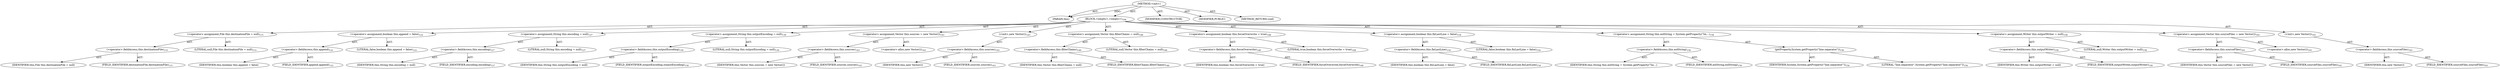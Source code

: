 digraph "&lt;init&gt;" {  
"111669149733" [label = <(METHOD,&lt;init&gt;)> ]
"115964117059" [label = <(PARAM,this)> ]
"25769803932" [label = <(BLOCK,&lt;empty&gt;,&lt;empty&gt;)<SUB>104</SUB>> ]
"30064771744" [label = <(&lt;operator&gt;.assignment,File this.destinationFile = null)<SUB>115</SUB>> ]
"30064771745" [label = <(&lt;operator&gt;.fieldAccess,this.destinationFile)<SUB>115</SUB>> ]
"68719477218" [label = <(IDENTIFIER,this,File this.destinationFile = null)> ]
"55834575052" [label = <(FIELD_IDENTIFIER,destinationFile,destinationFile)<SUB>115</SUB>> ]
"90194313347" [label = <(LITERAL,null,File this.destinationFile = null)<SUB>115</SUB>> ]
"30064771746" [label = <(&lt;operator&gt;.assignment,boolean this.append = false)<SUB>122</SUB>> ]
"30064771747" [label = <(&lt;operator&gt;.fieldAccess,this.append)<SUB>122</SUB>> ]
"68719477219" [label = <(IDENTIFIER,this,boolean this.append = false)> ]
"55834575053" [label = <(FIELD_IDENTIFIER,append,append)<SUB>122</SUB>> ]
"90194313348" [label = <(LITERAL,false,boolean this.append = false)<SUB>122</SUB>> ]
"30064771748" [label = <(&lt;operator&gt;.assignment,String this.encoding = null)<SUB>127</SUB>> ]
"30064771749" [label = <(&lt;operator&gt;.fieldAccess,this.encoding)<SUB>127</SUB>> ]
"68719477220" [label = <(IDENTIFIER,this,String this.encoding = null)> ]
"55834575054" [label = <(FIELD_IDENTIFIER,encoding,encoding)<SUB>127</SUB>> ]
"90194313349" [label = <(LITERAL,null,String this.encoding = null)<SUB>127</SUB>> ]
"30064771750" [label = <(&lt;operator&gt;.assignment,String this.outputEncoding = null)<SUB>130</SUB>> ]
"30064771751" [label = <(&lt;operator&gt;.fieldAccess,this.outputEncoding)<SUB>130</SUB>> ]
"68719477221" [label = <(IDENTIFIER,this,String this.outputEncoding = null)> ]
"55834575055" [label = <(FIELD_IDENTIFIER,outputEncoding,outputEncoding)<SUB>130</SUB>> ]
"90194313350" [label = <(LITERAL,null,String this.outputEncoding = null)<SUB>130</SUB>> ]
"30064771752" [label = <(&lt;operator&gt;.assignment,Vector this.sources = new Vector())<SUB>143</SUB>> ]
"30064771753" [label = <(&lt;operator&gt;.fieldAccess,this.sources)<SUB>143</SUB>> ]
"68719477222" [label = <(IDENTIFIER,this,Vector this.sources = new Vector())> ]
"55834575056" [label = <(FIELD_IDENTIFIER,sources,sources)<SUB>143</SUB>> ]
"30064771754" [label = <(&lt;operator&gt;.alloc,new Vector())<SUB>143</SUB>> ]
"30064771755" [label = <(&lt;init&gt;,new Vector())<SUB>143</SUB>> ]
"30064771756" [label = <(&lt;operator&gt;.fieldAccess,this.sources)<SUB>143</SUB>> ]
"68719477223" [label = <(IDENTIFIER,this,new Vector())> ]
"55834575057" [label = <(FIELD_IDENTIFIER,sources,sources)<SUB>143</SUB>> ]
"30064771757" [label = <(&lt;operator&gt;.assignment,Vector this.filterChains = null)<SUB>146</SUB>> ]
"30064771758" [label = <(&lt;operator&gt;.fieldAccess,this.filterChains)<SUB>146</SUB>> ]
"68719477224" [label = <(IDENTIFIER,this,Vector this.filterChains = null)> ]
"55834575058" [label = <(FIELD_IDENTIFIER,filterChains,filterChains)<SUB>146</SUB>> ]
"90194313351" [label = <(LITERAL,null,Vector this.filterChains = null)<SUB>146</SUB>> ]
"30064771759" [label = <(&lt;operator&gt;.assignment,boolean this.forceOverwrite = true)<SUB>148</SUB>> ]
"30064771760" [label = <(&lt;operator&gt;.fieldAccess,this.forceOverwrite)<SUB>148</SUB>> ]
"68719477225" [label = <(IDENTIFIER,this,boolean this.forceOverwrite = true)> ]
"55834575059" [label = <(FIELD_IDENTIFIER,forceOverwrite,forceOverwrite)<SUB>148</SUB>> ]
"90194313352" [label = <(LITERAL,true,boolean this.forceOverwrite = true)<SUB>148</SUB>> ]
"30064771761" [label = <(&lt;operator&gt;.assignment,boolean this.fixLastLine = false)<SUB>154</SUB>> ]
"30064771762" [label = <(&lt;operator&gt;.fieldAccess,this.fixLastLine)<SUB>154</SUB>> ]
"68719477226" [label = <(IDENTIFIER,this,boolean this.fixLastLine = false)> ]
"55834575060" [label = <(FIELD_IDENTIFIER,fixLastLine,fixLastLine)<SUB>154</SUB>> ]
"90194313353" [label = <(LITERAL,false,boolean this.fixLastLine = false)<SUB>154</SUB>> ]
"30064771763" [label = <(&lt;operator&gt;.assignment,String this.eolString = System.getProperty(&quot;lin...)<SUB>156</SUB>> ]
"30064771764" [label = <(&lt;operator&gt;.fieldAccess,this.eolString)<SUB>156</SUB>> ]
"68719477227" [label = <(IDENTIFIER,this,String this.eolString = System.getProperty(&quot;lin...)> ]
"55834575061" [label = <(FIELD_IDENTIFIER,eolString,eolString)<SUB>156</SUB>> ]
"30064771765" [label = <(getProperty,System.getProperty(&quot;line.separator&quot;))<SUB>156</SUB>> ]
"68719477228" [label = <(IDENTIFIER,System,System.getProperty(&quot;line.separator&quot;))<SUB>156</SUB>> ]
"90194313354" [label = <(LITERAL,&quot;line.separator&quot;,System.getProperty(&quot;line.separator&quot;))<SUB>156</SUB>> ]
"30064771766" [label = <(&lt;operator&gt;.assignment,Writer this.outputWriter = null)<SUB>158</SUB>> ]
"30064771767" [label = <(&lt;operator&gt;.fieldAccess,this.outputWriter)<SUB>158</SUB>> ]
"68719477229" [label = <(IDENTIFIER,this,Writer this.outputWriter = null)> ]
"55834575062" [label = <(FIELD_IDENTIFIER,outputWriter,outputWriter)<SUB>158</SUB>> ]
"90194313355" [label = <(LITERAL,null,Writer this.outputWriter = null)<SUB>158</SUB>> ]
"30064771768" [label = <(&lt;operator&gt;.assignment,Vector this.sourceFiles = new Vector())<SUB>161</SUB>> ]
"30064771769" [label = <(&lt;operator&gt;.fieldAccess,this.sourceFiles)<SUB>161</SUB>> ]
"68719477230" [label = <(IDENTIFIER,this,Vector this.sourceFiles = new Vector())> ]
"55834575063" [label = <(FIELD_IDENTIFIER,sourceFiles,sourceFiles)<SUB>161</SUB>> ]
"30064771770" [label = <(&lt;operator&gt;.alloc,new Vector())<SUB>161</SUB>> ]
"30064771771" [label = <(&lt;init&gt;,new Vector())<SUB>161</SUB>> ]
"30064771772" [label = <(&lt;operator&gt;.fieldAccess,this.sourceFiles)<SUB>161</SUB>> ]
"68719477231" [label = <(IDENTIFIER,this,new Vector())> ]
"55834575064" [label = <(FIELD_IDENTIFIER,sourceFiles,sourceFiles)<SUB>161</SUB>> ]
"133143986280" [label = <(MODIFIER,CONSTRUCTOR)> ]
"133143986281" [label = <(MODIFIER,PUBLIC)> ]
"128849018917" [label = <(METHOD_RETURN,void)> ]
  "111669149733" -> "115964117059"  [ label = "AST: "] 
  "111669149733" -> "25769803932"  [ label = "AST: "] 
  "111669149733" -> "133143986280"  [ label = "AST: "] 
  "111669149733" -> "133143986281"  [ label = "AST: "] 
  "111669149733" -> "128849018917"  [ label = "AST: "] 
  "25769803932" -> "30064771744"  [ label = "AST: "] 
  "25769803932" -> "30064771746"  [ label = "AST: "] 
  "25769803932" -> "30064771748"  [ label = "AST: "] 
  "25769803932" -> "30064771750"  [ label = "AST: "] 
  "25769803932" -> "30064771752"  [ label = "AST: "] 
  "25769803932" -> "30064771755"  [ label = "AST: "] 
  "25769803932" -> "30064771757"  [ label = "AST: "] 
  "25769803932" -> "30064771759"  [ label = "AST: "] 
  "25769803932" -> "30064771761"  [ label = "AST: "] 
  "25769803932" -> "30064771763"  [ label = "AST: "] 
  "25769803932" -> "30064771766"  [ label = "AST: "] 
  "25769803932" -> "30064771768"  [ label = "AST: "] 
  "25769803932" -> "30064771771"  [ label = "AST: "] 
  "30064771744" -> "30064771745"  [ label = "AST: "] 
  "30064771744" -> "90194313347"  [ label = "AST: "] 
  "30064771745" -> "68719477218"  [ label = "AST: "] 
  "30064771745" -> "55834575052"  [ label = "AST: "] 
  "30064771746" -> "30064771747"  [ label = "AST: "] 
  "30064771746" -> "90194313348"  [ label = "AST: "] 
  "30064771747" -> "68719477219"  [ label = "AST: "] 
  "30064771747" -> "55834575053"  [ label = "AST: "] 
  "30064771748" -> "30064771749"  [ label = "AST: "] 
  "30064771748" -> "90194313349"  [ label = "AST: "] 
  "30064771749" -> "68719477220"  [ label = "AST: "] 
  "30064771749" -> "55834575054"  [ label = "AST: "] 
  "30064771750" -> "30064771751"  [ label = "AST: "] 
  "30064771750" -> "90194313350"  [ label = "AST: "] 
  "30064771751" -> "68719477221"  [ label = "AST: "] 
  "30064771751" -> "55834575055"  [ label = "AST: "] 
  "30064771752" -> "30064771753"  [ label = "AST: "] 
  "30064771752" -> "30064771754"  [ label = "AST: "] 
  "30064771753" -> "68719477222"  [ label = "AST: "] 
  "30064771753" -> "55834575056"  [ label = "AST: "] 
  "30064771755" -> "30064771756"  [ label = "AST: "] 
  "30064771756" -> "68719477223"  [ label = "AST: "] 
  "30064771756" -> "55834575057"  [ label = "AST: "] 
  "30064771757" -> "30064771758"  [ label = "AST: "] 
  "30064771757" -> "90194313351"  [ label = "AST: "] 
  "30064771758" -> "68719477224"  [ label = "AST: "] 
  "30064771758" -> "55834575058"  [ label = "AST: "] 
  "30064771759" -> "30064771760"  [ label = "AST: "] 
  "30064771759" -> "90194313352"  [ label = "AST: "] 
  "30064771760" -> "68719477225"  [ label = "AST: "] 
  "30064771760" -> "55834575059"  [ label = "AST: "] 
  "30064771761" -> "30064771762"  [ label = "AST: "] 
  "30064771761" -> "90194313353"  [ label = "AST: "] 
  "30064771762" -> "68719477226"  [ label = "AST: "] 
  "30064771762" -> "55834575060"  [ label = "AST: "] 
  "30064771763" -> "30064771764"  [ label = "AST: "] 
  "30064771763" -> "30064771765"  [ label = "AST: "] 
  "30064771764" -> "68719477227"  [ label = "AST: "] 
  "30064771764" -> "55834575061"  [ label = "AST: "] 
  "30064771765" -> "68719477228"  [ label = "AST: "] 
  "30064771765" -> "90194313354"  [ label = "AST: "] 
  "30064771766" -> "30064771767"  [ label = "AST: "] 
  "30064771766" -> "90194313355"  [ label = "AST: "] 
  "30064771767" -> "68719477229"  [ label = "AST: "] 
  "30064771767" -> "55834575062"  [ label = "AST: "] 
  "30064771768" -> "30064771769"  [ label = "AST: "] 
  "30064771768" -> "30064771770"  [ label = "AST: "] 
  "30064771769" -> "68719477230"  [ label = "AST: "] 
  "30064771769" -> "55834575063"  [ label = "AST: "] 
  "30064771771" -> "30064771772"  [ label = "AST: "] 
  "30064771772" -> "68719477231"  [ label = "AST: "] 
  "30064771772" -> "55834575064"  [ label = "AST: "] 
  "111669149733" -> "115964117059"  [ label = "DDG: "] 
}
